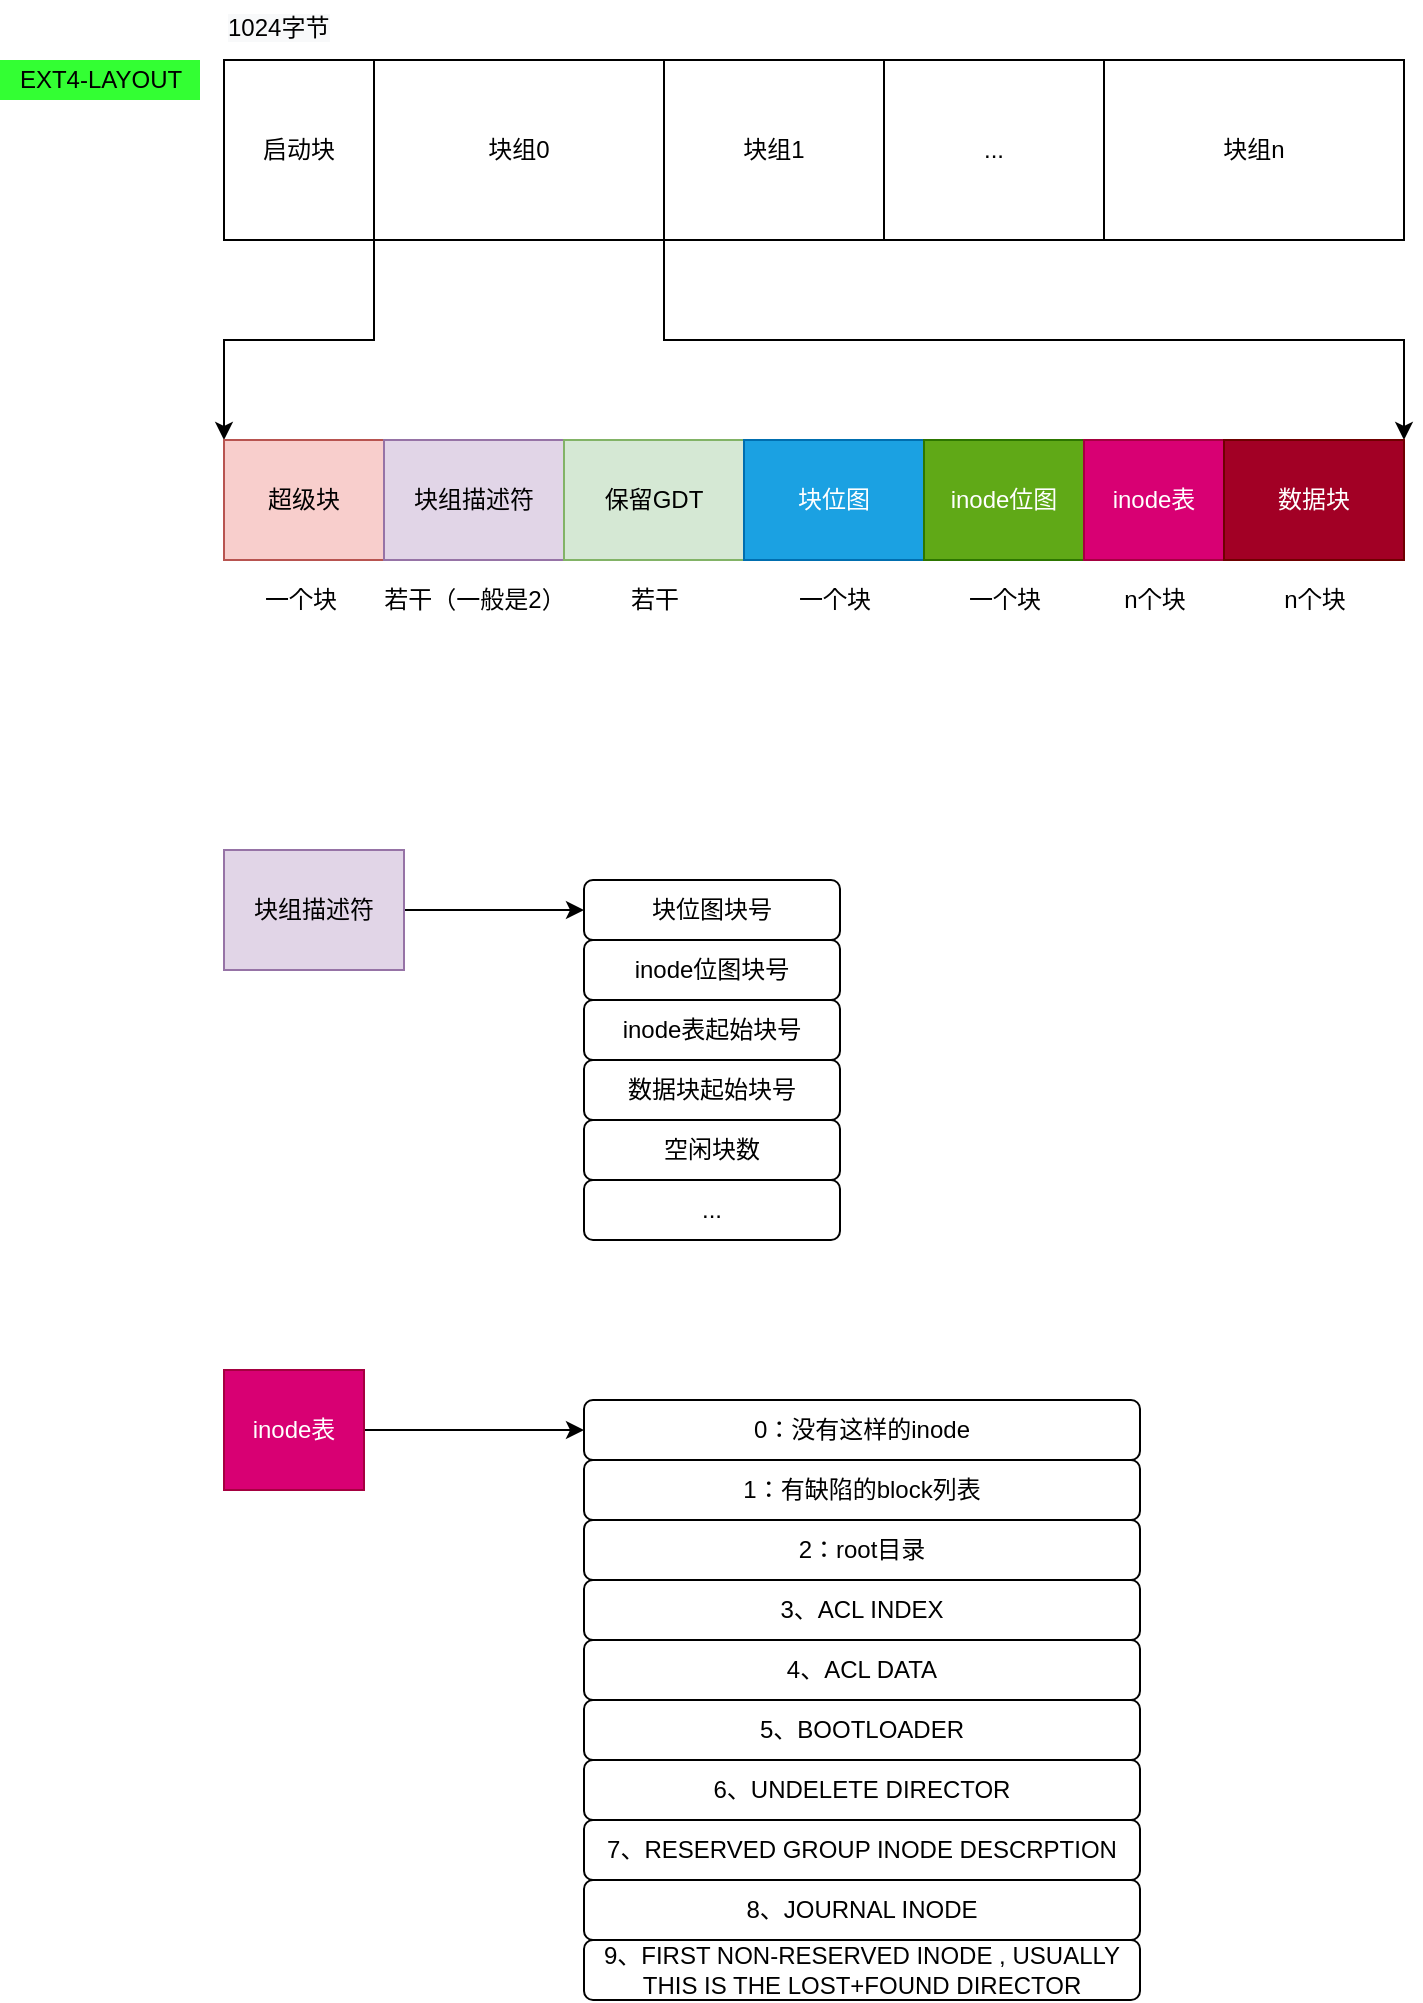 <mxfile version="13.10.0" type="embed" pages="2">
    <diagram id="oKih8fkCALltj_94B4sA" name="layout">
        <mxGraphModel dx="1952" dy="2002" grid="1" gridSize="10" guides="1" tooltips="1" connect="1" arrows="1" fold="1" page="1" pageScale="1" pageWidth="827" pageHeight="1169" math="0" shadow="0">
            <root>
                <mxCell id="0"/>
                <mxCell id="1" parent="0"/>
                <mxCell id="AoPreRPP48XYumyPDFlC-1" value="启动块" style="rounded=0;whiteSpace=wrap;html=1;" parent="1" vertex="1">
                    <mxGeometry x="-708" y="-1130" width="75" height="90" as="geometry"/>
                </mxCell>
                <mxCell id="AoPreRPP48XYumyPDFlC-21" style="edgeStyle=orthogonalEdgeStyle;rounded=0;orthogonalLoop=1;jettySize=auto;html=1;exitX=1;exitY=1;exitDx=0;exitDy=0;entryX=1;entryY=0;entryDx=0;entryDy=0;" parent="1" source="AoPreRPP48XYumyPDFlC-6" target="AoPreRPP48XYumyPDFlC-20" edge="1">
                    <mxGeometry relative="1" as="geometry"/>
                </mxCell>
                <mxCell id="AoPreRPP48XYumyPDFlC-29" style="edgeStyle=orthogonalEdgeStyle;rounded=0;orthogonalLoop=1;jettySize=auto;html=1;exitX=0;exitY=1;exitDx=0;exitDy=0;entryX=0;entryY=0;entryDx=0;entryDy=0;" parent="1" source="AoPreRPP48XYumyPDFlC-6" target="AoPreRPP48XYumyPDFlC-13" edge="1">
                    <mxGeometry relative="1" as="geometry"/>
                </mxCell>
                <mxCell id="AoPreRPP48XYumyPDFlC-6" value="块组0" style="rounded=0;whiteSpace=wrap;html=1;" parent="1" vertex="1">
                    <mxGeometry x="-633" y="-1130" width="145" height="90" as="geometry"/>
                </mxCell>
                <mxCell id="AoPreRPP48XYumyPDFlC-7" value="块组1" style="rounded=0;whiteSpace=wrap;html=1;" parent="1" vertex="1">
                    <mxGeometry x="-488" y="-1130" width="110" height="90" as="geometry"/>
                </mxCell>
                <mxCell id="AoPreRPP48XYumyPDFlC-8" value="..." style="rounded=0;whiteSpace=wrap;html=1;" parent="1" vertex="1">
                    <mxGeometry x="-378" y="-1130" width="110" height="90" as="geometry"/>
                </mxCell>
                <mxCell id="AoPreRPP48XYumyPDFlC-9" value="块组n" style="rounded=0;whiteSpace=wrap;html=1;" parent="1" vertex="1">
                    <mxGeometry x="-268" y="-1130" width="150" height="90" as="geometry"/>
                </mxCell>
                <mxCell id="AoPreRPP48XYumyPDFlC-10" value="&lt;meta http-equiv=&quot;content-type&quot; content=&quot;text/html; charset=utf-8&quot; style=&quot;&quot;&gt;&lt;span style=&quot;font-family: Helvetica; font-size: 12px; font-style: normal; font-variant-ligatures: normal; font-variant-caps: normal; font-weight: 400; letter-spacing: normal; orphans: 2; text-align: center; text-indent: 0px; text-transform: none; widows: 2; word-spacing: 0px; -webkit-text-stroke-width: 0px; background-color: rgb(248, 249, 250); text-decoration-style: initial; text-decoration-color: initial; float: none; display: inline !important;&quot;&gt;1024字节&lt;/span&gt;" style="text;whiteSpace=wrap;html=1;" parent="1" vertex="1">
                    <mxGeometry x="-708" y="-1160" width="80" height="30" as="geometry"/>
                </mxCell>
                <mxCell id="AoPreRPP48XYumyPDFlC-13" value="超级块" style="rounded=0;whiteSpace=wrap;html=1;fillColor=#f8cecc;strokeColor=#b85450;" parent="1" vertex="1">
                    <mxGeometry x="-708" y="-940" width="80" height="60" as="geometry"/>
                </mxCell>
                <mxCell id="AoPreRPP48XYumyPDFlC-14" value="块组描述符" style="rounded=0;whiteSpace=wrap;html=1;fillColor=#e1d5e7;strokeColor=#9673a6;" parent="1" vertex="1">
                    <mxGeometry x="-628" y="-940" width="90" height="60" as="geometry"/>
                </mxCell>
                <mxCell id="AoPreRPP48XYumyPDFlC-15" value="保留GDT" style="rounded=0;whiteSpace=wrap;html=1;fillColor=#d5e8d4;strokeColor=#82b366;" parent="1" vertex="1">
                    <mxGeometry x="-538" y="-940" width="90" height="60" as="geometry"/>
                </mxCell>
                <mxCell id="AoPreRPP48XYumyPDFlC-17" value="块位图" style="rounded=0;whiteSpace=wrap;html=1;fillColor=#1ba1e2;strokeColor=#006EAF;fontColor=#ffffff;" parent="1" vertex="1">
                    <mxGeometry x="-448" y="-940" width="90" height="60" as="geometry"/>
                </mxCell>
                <mxCell id="AoPreRPP48XYumyPDFlC-18" value="inode位图" style="rounded=0;whiteSpace=wrap;html=1;fillColor=#60a917;strokeColor=#2D7600;fontColor=#ffffff;" parent="1" vertex="1">
                    <mxGeometry x="-358" y="-940" width="80" height="60" as="geometry"/>
                </mxCell>
                <mxCell id="AoPreRPP48XYumyPDFlC-19" value="inode表" style="rounded=0;whiteSpace=wrap;html=1;fillColor=#d80073;strokeColor=#A50040;fontColor=#ffffff;" parent="1" vertex="1">
                    <mxGeometry x="-278" y="-940" width="70" height="60" as="geometry"/>
                </mxCell>
                <mxCell id="AoPreRPP48XYumyPDFlC-20" value="数据块" style="rounded=0;whiteSpace=wrap;html=1;fillColor=#a20025;strokeColor=#6F0000;fontColor=#ffffff;" parent="1" vertex="1">
                    <mxGeometry x="-208" y="-940" width="90" height="60" as="geometry"/>
                </mxCell>
                <mxCell id="AoPreRPP48XYumyPDFlC-22" value="一个块" style="text;html=1;align=center;verticalAlign=middle;resizable=0;points=[];autosize=1;" parent="1" vertex="1">
                    <mxGeometry x="-695.5" y="-870" width="50" height="20" as="geometry"/>
                </mxCell>
                <mxCell id="AoPreRPP48XYumyPDFlC-23" value="若干（一般是2）" style="text;html=1;align=center;verticalAlign=middle;resizable=0;points=[];autosize=1;" parent="1" vertex="1">
                    <mxGeometry x="-638" y="-870" width="110" height="20" as="geometry"/>
                </mxCell>
                <mxCell id="AoPreRPP48XYumyPDFlC-24" value="若干" style="text;html=1;align=center;verticalAlign=middle;resizable=0;points=[];autosize=1;" parent="1" vertex="1">
                    <mxGeometry x="-513" y="-870" width="40" height="20" as="geometry"/>
                </mxCell>
                <mxCell id="AoPreRPP48XYumyPDFlC-25" value="一个块" style="text;html=1;align=center;verticalAlign=middle;resizable=0;points=[];autosize=1;" parent="1" vertex="1">
                    <mxGeometry x="-428" y="-870" width="50" height="20" as="geometry"/>
                </mxCell>
                <mxCell id="AoPreRPP48XYumyPDFlC-26" value="一个块" style="text;html=1;align=center;verticalAlign=middle;resizable=0;points=[];autosize=1;" parent="1" vertex="1">
                    <mxGeometry x="-343" y="-870" width="50" height="20" as="geometry"/>
                </mxCell>
                <mxCell id="AoPreRPP48XYumyPDFlC-27" value="n个块" style="text;html=1;align=center;verticalAlign=middle;resizable=0;points=[];autosize=1;" parent="1" vertex="1">
                    <mxGeometry x="-268" y="-870" width="50" height="20" as="geometry"/>
                </mxCell>
                <mxCell id="AoPreRPP48XYumyPDFlC-28" value="n个块" style="text;html=1;align=center;verticalAlign=middle;resizable=0;points=[];autosize=1;" parent="1" vertex="1">
                    <mxGeometry x="-188" y="-870" width="50" height="20" as="geometry"/>
                </mxCell>
                <mxCell id="AoPreRPP48XYumyPDFlC-30" value="EXT4-LAYOUT" style="text;html=1;align=center;verticalAlign=middle;resizable=0;points=[];autosize=1;fillColor=#33FF33;" parent="1" vertex="1">
                    <mxGeometry x="-820" y="-1130" width="100" height="20" as="geometry"/>
                </mxCell>
                <mxCell id="9" style="edgeStyle=orthogonalEdgeStyle;rounded=0;orthogonalLoop=1;jettySize=auto;html=1;entryX=0;entryY=0.5;entryDx=0;entryDy=0;" parent="1" source="3" target="4" edge="1">
                    <mxGeometry relative="1" as="geometry"/>
                </mxCell>
                <mxCell id="3" value="块组描述符" style="rounded=0;whiteSpace=wrap;html=1;fillColor=#e1d5e7;strokeColor=#9673a6;" parent="1" vertex="1">
                    <mxGeometry x="-708" y="-735" width="90" height="60" as="geometry"/>
                </mxCell>
                <mxCell id="4" value="块位图块号" style="rounded=1;whiteSpace=wrap;html=1;" parent="1" vertex="1">
                    <mxGeometry x="-528" y="-720" width="128" height="30" as="geometry"/>
                </mxCell>
                <mxCell id="5" value="inode位图块号" style="rounded=1;whiteSpace=wrap;html=1;" parent="1" vertex="1">
                    <mxGeometry x="-528" y="-690" width="128" height="30" as="geometry"/>
                </mxCell>
                <mxCell id="6" value="inode表起始块号" style="rounded=1;whiteSpace=wrap;html=1;" parent="1" vertex="1">
                    <mxGeometry x="-528" y="-660" width="128" height="30" as="geometry"/>
                </mxCell>
                <mxCell id="7" value="数据块起始块号" style="rounded=1;whiteSpace=wrap;html=1;" parent="1" vertex="1">
                    <mxGeometry x="-528" y="-630" width="128" height="30" as="geometry"/>
                </mxCell>
                <mxCell id="10" value="空闲块数" style="rounded=1;whiteSpace=wrap;html=1;" parent="1" vertex="1">
                    <mxGeometry x="-528" y="-600" width="128" height="30" as="geometry"/>
                </mxCell>
                <mxCell id="11" value="..." style="rounded=1;whiteSpace=wrap;html=1;" parent="1" vertex="1">
                    <mxGeometry x="-528" y="-570" width="128" height="30" as="geometry"/>
                </mxCell>
                <mxCell id="13" value="0：没有这样的inode" style="rounded=1;whiteSpace=wrap;html=1;" parent="1" vertex="1">
                    <mxGeometry x="-528" y="-460" width="278" height="30" as="geometry"/>
                </mxCell>
                <mxCell id="14" value="1：有缺陷的block列表" style="rounded=1;whiteSpace=wrap;html=1;" parent="1" vertex="1">
                    <mxGeometry x="-528" y="-430" width="278" height="30" as="geometry"/>
                </mxCell>
                <mxCell id="15" value="2：root目录" style="rounded=1;whiteSpace=wrap;html=1;" parent="1" vertex="1">
                    <mxGeometry x="-528" y="-400" width="278" height="30" as="geometry"/>
                </mxCell>
                <mxCell id="16" value="3、ACL INDEX" style="rounded=1;whiteSpace=wrap;html=1;" parent="1" vertex="1">
                    <mxGeometry x="-528" y="-370" width="278" height="30" as="geometry"/>
                </mxCell>
                <mxCell id="17" value="4、ACL DATA" style="rounded=1;whiteSpace=wrap;html=1;" parent="1" vertex="1">
                    <mxGeometry x="-528" y="-340" width="278" height="30" as="geometry"/>
                </mxCell>
                <mxCell id="18" value="5、BOOTLOADER" style="rounded=1;whiteSpace=wrap;html=1;" parent="1" vertex="1">
                    <mxGeometry x="-528" y="-310" width="278" height="30" as="geometry"/>
                </mxCell>
                <mxCell id="19" value="6、UNDELETE DIRECTOR" style="rounded=1;whiteSpace=wrap;html=1;" parent="1" vertex="1">
                    <mxGeometry x="-528" y="-280" width="278" height="30" as="geometry"/>
                </mxCell>
                <mxCell id="20" value="7、RESERVED GROUP INODE DESCRPTION" style="rounded=1;whiteSpace=wrap;html=1;" parent="1" vertex="1">
                    <mxGeometry x="-528" y="-250" width="278" height="30" as="geometry"/>
                </mxCell>
                <mxCell id="21" value="8、JOURNAL INODE" style="rounded=1;whiteSpace=wrap;html=1;" parent="1" vertex="1">
                    <mxGeometry x="-528" y="-220" width="278" height="30" as="geometry"/>
                </mxCell>
                <mxCell id="22" value="9、FIRST NON-RESERVED INODE , USUALLY THIS IS THE LOST+FOUND DIRECTOR" style="rounded=1;whiteSpace=wrap;html=1;" parent="1" vertex="1">
                    <mxGeometry x="-528" y="-190" width="278" height="30" as="geometry"/>
                </mxCell>
                <mxCell id="24" style="edgeStyle=orthogonalEdgeStyle;rounded=0;orthogonalLoop=1;jettySize=auto;html=1;entryX=0;entryY=0.5;entryDx=0;entryDy=0;" parent="1" source="23" target="13" edge="1">
                    <mxGeometry relative="1" as="geometry"/>
                </mxCell>
                <mxCell id="23" value="inode表" style="rounded=0;whiteSpace=wrap;html=1;fillColor=#d80073;strokeColor=#A50040;fontColor=#ffffff;" parent="1" vertex="1">
                    <mxGeometry x="-708" y="-475" width="70" height="60" as="geometry"/>
                </mxCell>
            </root>
        </mxGraphModel>
    </diagram>
    <diagram id="2ykzXRmLoLeF7ZPdJAdz" name="ext4-init">
        <mxGraphModel dx="938" dy="694" grid="1" gridSize="10" guides="1" tooltips="1" connect="1" arrows="1" fold="1" page="1" pageScale="1" pageWidth="827" pageHeight="1169" math="0" shadow="0">
            <root>
                <mxCell id="y6LD9Fm17kmSWBkYiIKi-0"/>
                <mxCell id="y6LD9Fm17kmSWBkYiIKi-1" parent="y6LD9Fm17kmSWBkYiIKi-0"/>
                <mxCell id="y6LD9Fm17kmSWBkYiIKi-2" value="module_init(ext4_init_fs)" style="shape=process;whiteSpace=wrap;html=1;backgroundOutline=1;gradientColor=#d5739d;fillColor=#e6d0de;strokeColor=#996185;" vertex="1" parent="y6LD9Fm17kmSWBkYiIKi-1">
                    <mxGeometry x="90" y="100" width="230" height="40" as="geometry"/>
                </mxCell>
                <mxCell id="y6LD9Fm17kmSWBkYiIKi-3" value="module_init(ext4_init_fs)" style="shape=process;whiteSpace=wrap;html=1;backgroundOutline=1;gradientColor=#d5739d;fillColor=#e6d0de;strokeColor=#996185;" vertex="1" parent="y6LD9Fm17kmSWBkYiIKi-1">
                    <mxGeometry x="90" y="180" width="230" height="40" as="geometry"/>
                </mxCell>
            </root>
        </mxGraphModel>
    </diagram>
</mxfile>